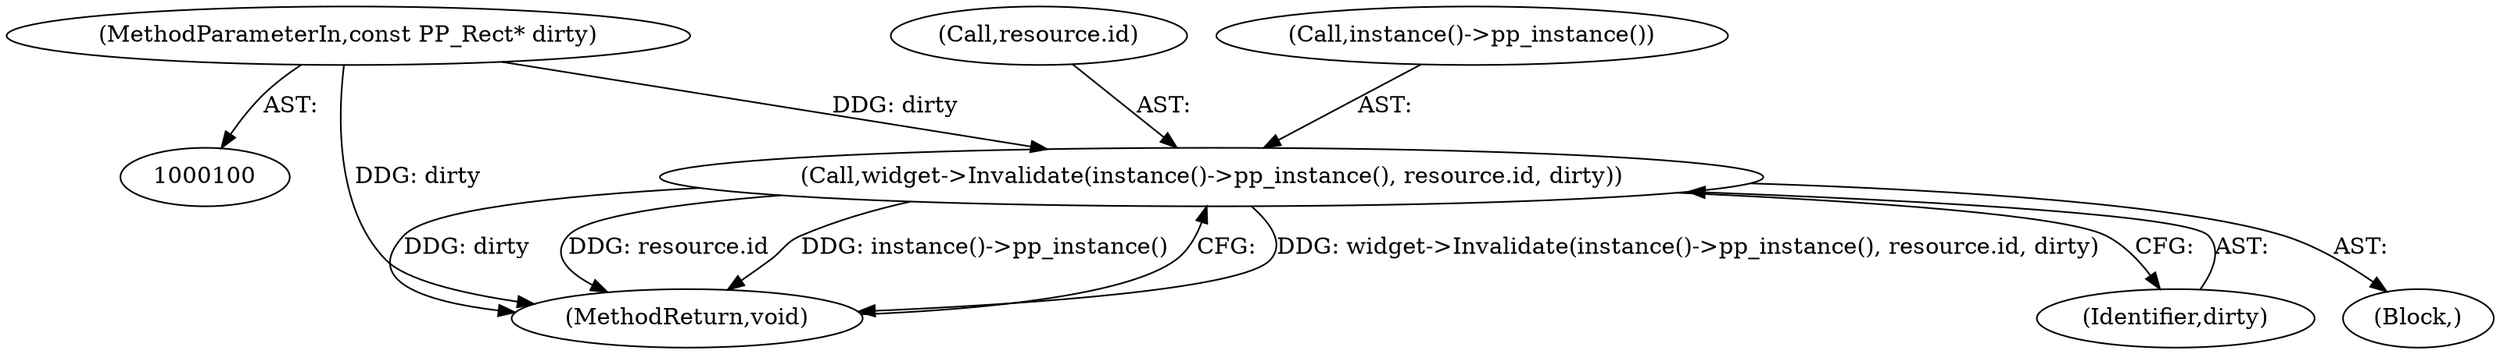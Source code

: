digraph "0_Chrome_55ef04e135edaa9abfbf3647634b11ed57dc49e9_0@pointer" {
"1000119" [label="(Call,widget->Invalidate(instance()->pp_instance(), resource.id, dirty))"];
"1000101" [label="(MethodParameterIn,const PP_Rect* dirty)"];
"1000121" [label="(Call,resource.id)"];
"1000125" [label="(MethodReturn,void)"];
"1000101" [label="(MethodParameterIn,const PP_Rect* dirty)"];
"1000120" [label="(Call,instance()->pp_instance())"];
"1000124" [label="(Identifier,dirty)"];
"1000102" [label="(Block,)"];
"1000119" [label="(Call,widget->Invalidate(instance()->pp_instance(), resource.id, dirty))"];
"1000119" -> "1000102"  [label="AST: "];
"1000119" -> "1000124"  [label="CFG: "];
"1000120" -> "1000119"  [label="AST: "];
"1000121" -> "1000119"  [label="AST: "];
"1000124" -> "1000119"  [label="AST: "];
"1000125" -> "1000119"  [label="CFG: "];
"1000119" -> "1000125"  [label="DDG: widget->Invalidate(instance()->pp_instance(), resource.id, dirty)"];
"1000119" -> "1000125"  [label="DDG: dirty"];
"1000119" -> "1000125"  [label="DDG: resource.id"];
"1000119" -> "1000125"  [label="DDG: instance()->pp_instance()"];
"1000101" -> "1000119"  [label="DDG: dirty"];
"1000101" -> "1000100"  [label="AST: "];
"1000101" -> "1000125"  [label="DDG: dirty"];
}
